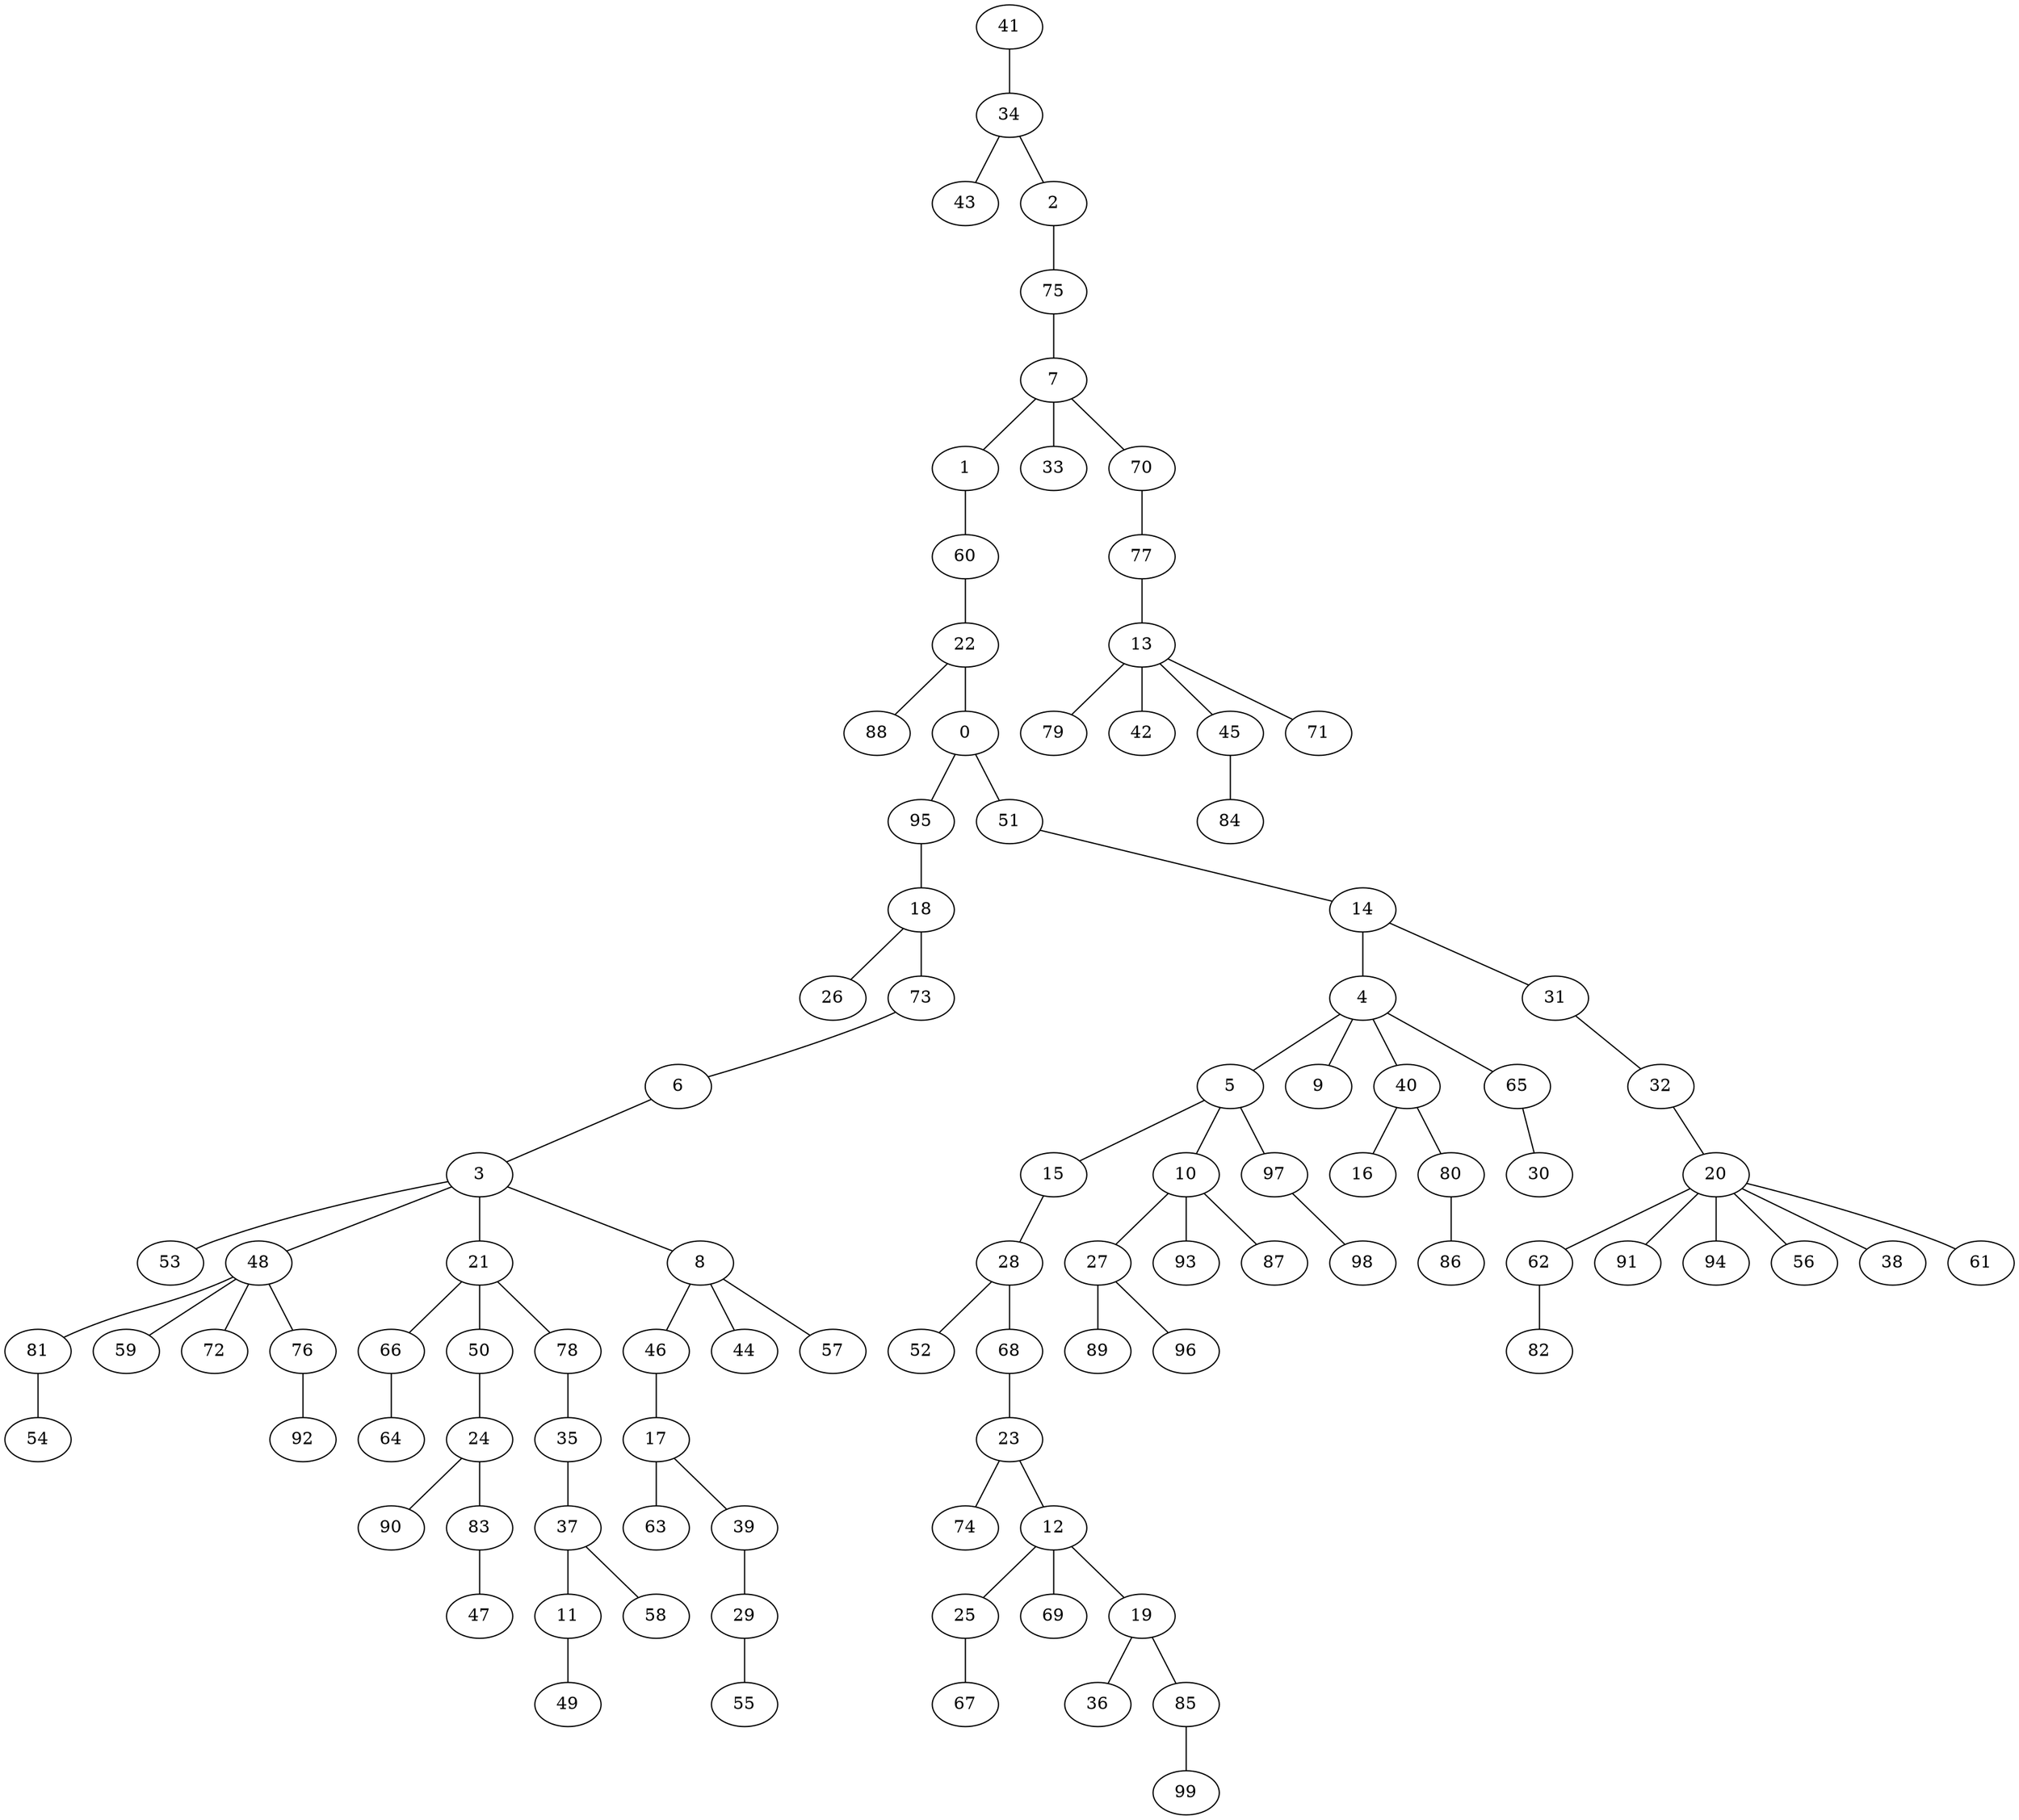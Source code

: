 graph G {
"5";
"4";
"79";
"37";
"88";
"1";
"27";
"33";
"52";
"90";
"62";
"92";
"9";
"13";
"7";
"17";
"66";
"81";
"26";
"84";
"6";
"40";
"93";
"63";
"24";
"3";
"14";
"16";
"64";
"42";
"65";
"35";
"91";
"94";
"36";
"22";
"50";
"30";
"28";
"68";
"89";
"47";
"59";
"83";
"46";
"72";
"39";
"41";
"74";
"15";
"98";
"10";
"78";
"53";
"82";
"56";
"95";
"25";
"44";
"76";
"38";
"73";
"48";
"32";
"75";
"45";
"69";
"20";
"0";
"55";
"60";
"29";
"43";
"49";
"77";
"11";
"18";
"71";
"80";
"99";
"85";
"58";
"23";
"57";
"61";
"96";
"86";
"97";
"67";
"21";
"19";
"34";
"2";
"31";
"8";
"70";
"54";
"87";
"51";
"12";
    "1" -- "60";
    "5" -- "10";
    "0" -- "95";
    "0" -- "51";
    "2" -- "75";
    "65" -- "30";
    "10" -- "93";
    "4" -- "65";
    "24" -- "90";
    "68" -- "23";
    "6" -- "3";
    "3" -- "8";
    "4" -- "40";
    "32" -- "20";
    "10" -- "27";
    "18" -- "26";
    "4" -- "9";
    "95" -- "18";
    "14" -- "4";
    "12" -- "69";
    "8" -- "46";
    "45" -- "84";
    "15" -- "28";
    "50" -- "24";
    "14" -- "31";
    "48" -- "76";
    "12" -- "25";
    "73" -- "6";
    "12" -- "19";
    "31" -- "32";
    "70" -- "77";
    "7" -- "70";
    "11" -- "49";
    "7" -- "1";
    "17" -- "63";
    "20" -- "94";
    "29" -- "55";
    "48" -- "72";
    "51" -- "14";
    "37" -- "11";
    "5" -- "97";
    "78" -- "35";
    "66" -- "64";
    "3" -- "21";
    "28" -- "52";
    "21" -- "78";
    "21" -- "50";
    "24" -- "83";
    "10" -- "87";
    "41" -- "34";
    "34" -- "43";
    "13" -- "42";
    "35" -- "37";
    "34" -- "2";
    "5" -- "15";
    "97" -- "98";
    "20" -- "38";
    "23" -- "12";
    "7" -- "33";
    "81" -- "54";
    "25" -- "67";
    "28" -- "68";
    "37" -- "58";
    "20" -- "56";
    "18" -- "73";
    "21" -- "66";
    "20" -- "91";
    "17" -- "39";
    "3" -- "53";
    "40" -- "16";
    "8" -- "44";
    "13" -- "71";
    "76" -- "92";
    "46" -- "17";
    "3" -- "48";
    "77" -- "13";
    "48" -- "81";
    "13" -- "45";
    "13" -- "79";
    "19" -- "36";
    "8" -- "57";
    "22" -- "0";
    "27" -- "89";
    "27" -- "96";
    "85" -- "99";
    "22" -- "88";
    "4" -- "5";
    "19" -- "85";
    "80" -- "86";
    "20" -- "61";
    "60" -- "22";
    "62" -- "82";
    "83" -- "47";
    "40" -- "80";
    "48" -- "59";
    "75" -- "7";
    "23" -- "74";
    "39" -- "29";
    "20" -- "62";
}
